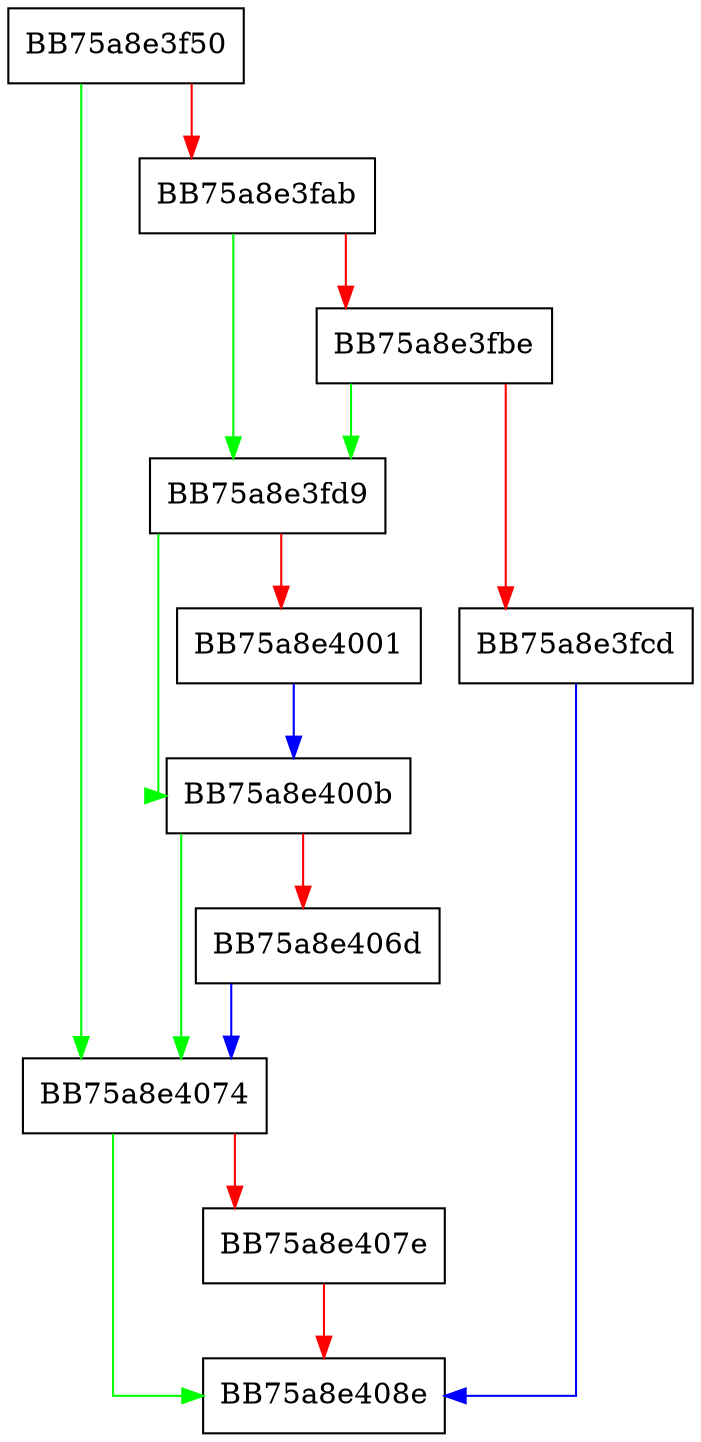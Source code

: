 digraph allocate {
  node [shape="box"];
  graph [splines=ortho];
  BB75a8e3f50 -> BB75a8e4074 [color="green"];
  BB75a8e3f50 -> BB75a8e3fab [color="red"];
  BB75a8e3fab -> BB75a8e3fd9 [color="green"];
  BB75a8e3fab -> BB75a8e3fbe [color="red"];
  BB75a8e3fbe -> BB75a8e3fd9 [color="green"];
  BB75a8e3fbe -> BB75a8e3fcd [color="red"];
  BB75a8e3fcd -> BB75a8e408e [color="blue"];
  BB75a8e3fd9 -> BB75a8e400b [color="green"];
  BB75a8e3fd9 -> BB75a8e4001 [color="red"];
  BB75a8e4001 -> BB75a8e400b [color="blue"];
  BB75a8e400b -> BB75a8e4074 [color="green"];
  BB75a8e400b -> BB75a8e406d [color="red"];
  BB75a8e406d -> BB75a8e4074 [color="blue"];
  BB75a8e4074 -> BB75a8e408e [color="green"];
  BB75a8e4074 -> BB75a8e407e [color="red"];
  BB75a8e407e -> BB75a8e408e [color="red"];
}